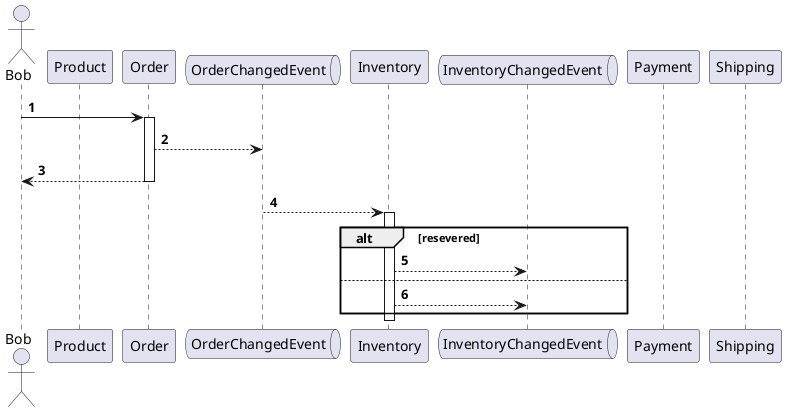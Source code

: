 @startuml
'https://plantuml.com/sequence-diagram

autonumber

actor Bob
participant Product
participant Order
queue OrderChangedEvent
participant Inventory
queue InventoryChangedEvent
participant Payment
participant Shipping



Bob -> Order
activate Order
Order --> OrderChangedEvent
Order --> Bob
deactivate Order


OrderChangedEvent  --> Inventory
activate Inventory
alt resevered
Inventory --> InventoryChangedEvent
else
Inventory --> InventoryChangedEvent
end
deactivate Inventory

@enduml